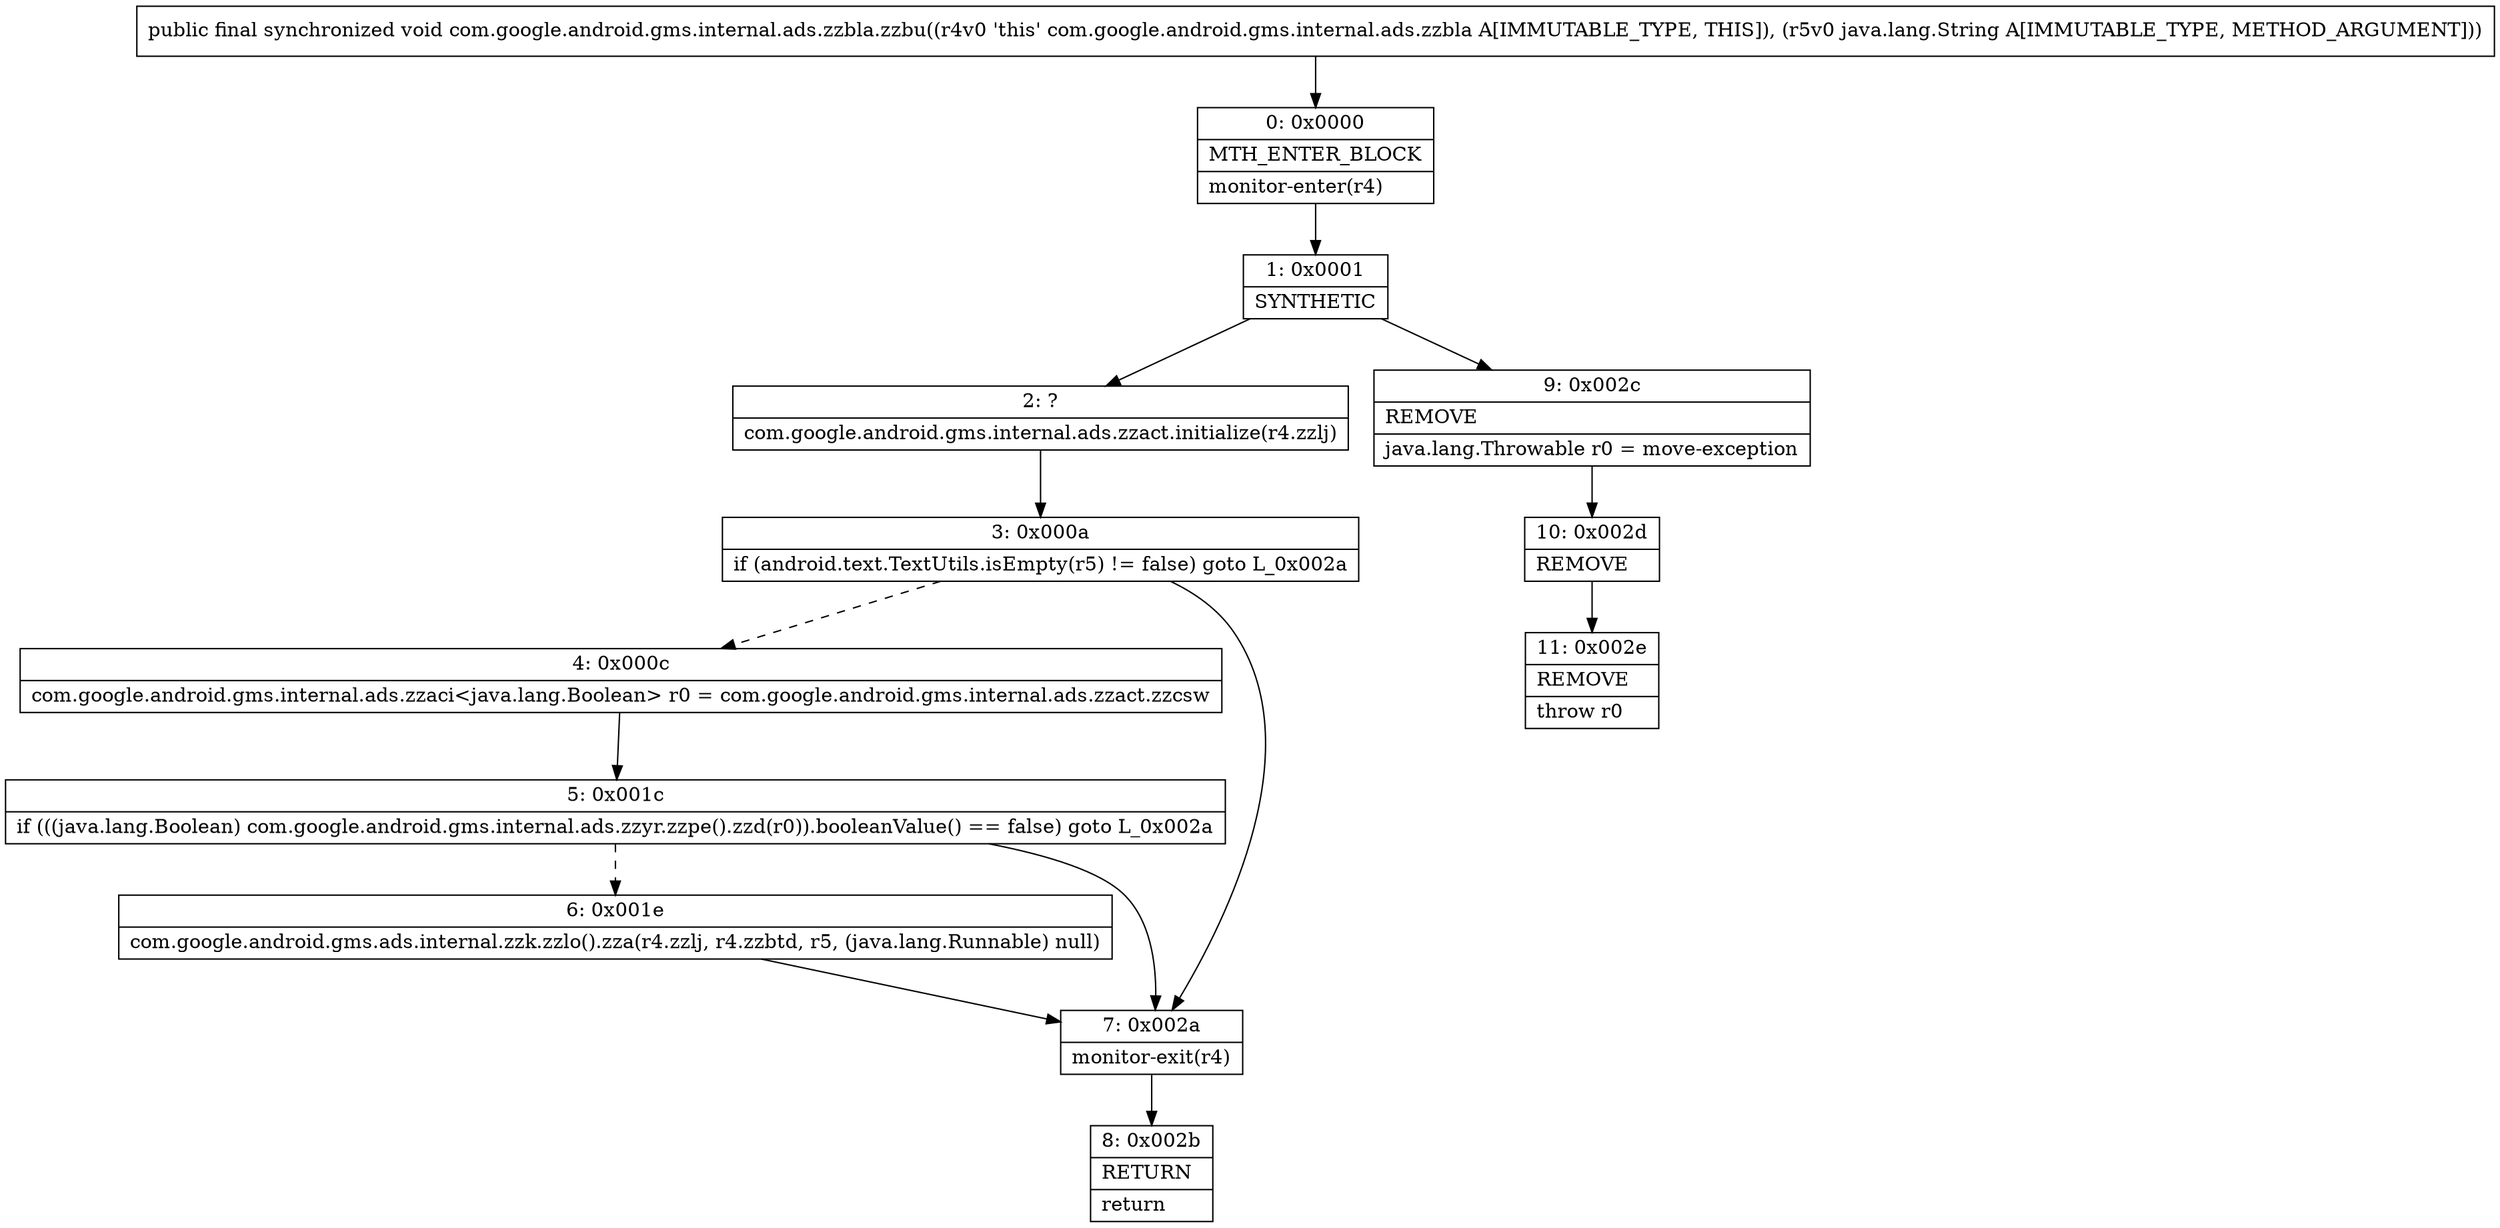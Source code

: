 digraph "CFG forcom.google.android.gms.internal.ads.zzbla.zzbu(Ljava\/lang\/String;)V" {
Node_0 [shape=record,label="{0\:\ 0x0000|MTH_ENTER_BLOCK\l|monitor\-enter(r4)\l}"];
Node_1 [shape=record,label="{1\:\ 0x0001|SYNTHETIC\l}"];
Node_2 [shape=record,label="{2\:\ ?|com.google.android.gms.internal.ads.zzact.initialize(r4.zzlj)\l}"];
Node_3 [shape=record,label="{3\:\ 0x000a|if (android.text.TextUtils.isEmpty(r5) != false) goto L_0x002a\l}"];
Node_4 [shape=record,label="{4\:\ 0x000c|com.google.android.gms.internal.ads.zzaci\<java.lang.Boolean\> r0 = com.google.android.gms.internal.ads.zzact.zzcsw\l}"];
Node_5 [shape=record,label="{5\:\ 0x001c|if (((java.lang.Boolean) com.google.android.gms.internal.ads.zzyr.zzpe().zzd(r0)).booleanValue() == false) goto L_0x002a\l}"];
Node_6 [shape=record,label="{6\:\ 0x001e|com.google.android.gms.ads.internal.zzk.zzlo().zza(r4.zzlj, r4.zzbtd, r5, (java.lang.Runnable) null)\l}"];
Node_7 [shape=record,label="{7\:\ 0x002a|monitor\-exit(r4)\l}"];
Node_8 [shape=record,label="{8\:\ 0x002b|RETURN\l|return\l}"];
Node_9 [shape=record,label="{9\:\ 0x002c|REMOVE\l|java.lang.Throwable r0 = move\-exception\l}"];
Node_10 [shape=record,label="{10\:\ 0x002d|REMOVE\l}"];
Node_11 [shape=record,label="{11\:\ 0x002e|REMOVE\l|throw r0\l}"];
MethodNode[shape=record,label="{public final synchronized void com.google.android.gms.internal.ads.zzbla.zzbu((r4v0 'this' com.google.android.gms.internal.ads.zzbla A[IMMUTABLE_TYPE, THIS]), (r5v0 java.lang.String A[IMMUTABLE_TYPE, METHOD_ARGUMENT])) }"];
MethodNode -> Node_0;
Node_0 -> Node_1;
Node_1 -> Node_2;
Node_1 -> Node_9;
Node_2 -> Node_3;
Node_3 -> Node_4[style=dashed];
Node_3 -> Node_7;
Node_4 -> Node_5;
Node_5 -> Node_6[style=dashed];
Node_5 -> Node_7;
Node_6 -> Node_7;
Node_7 -> Node_8;
Node_9 -> Node_10;
Node_10 -> Node_11;
}

